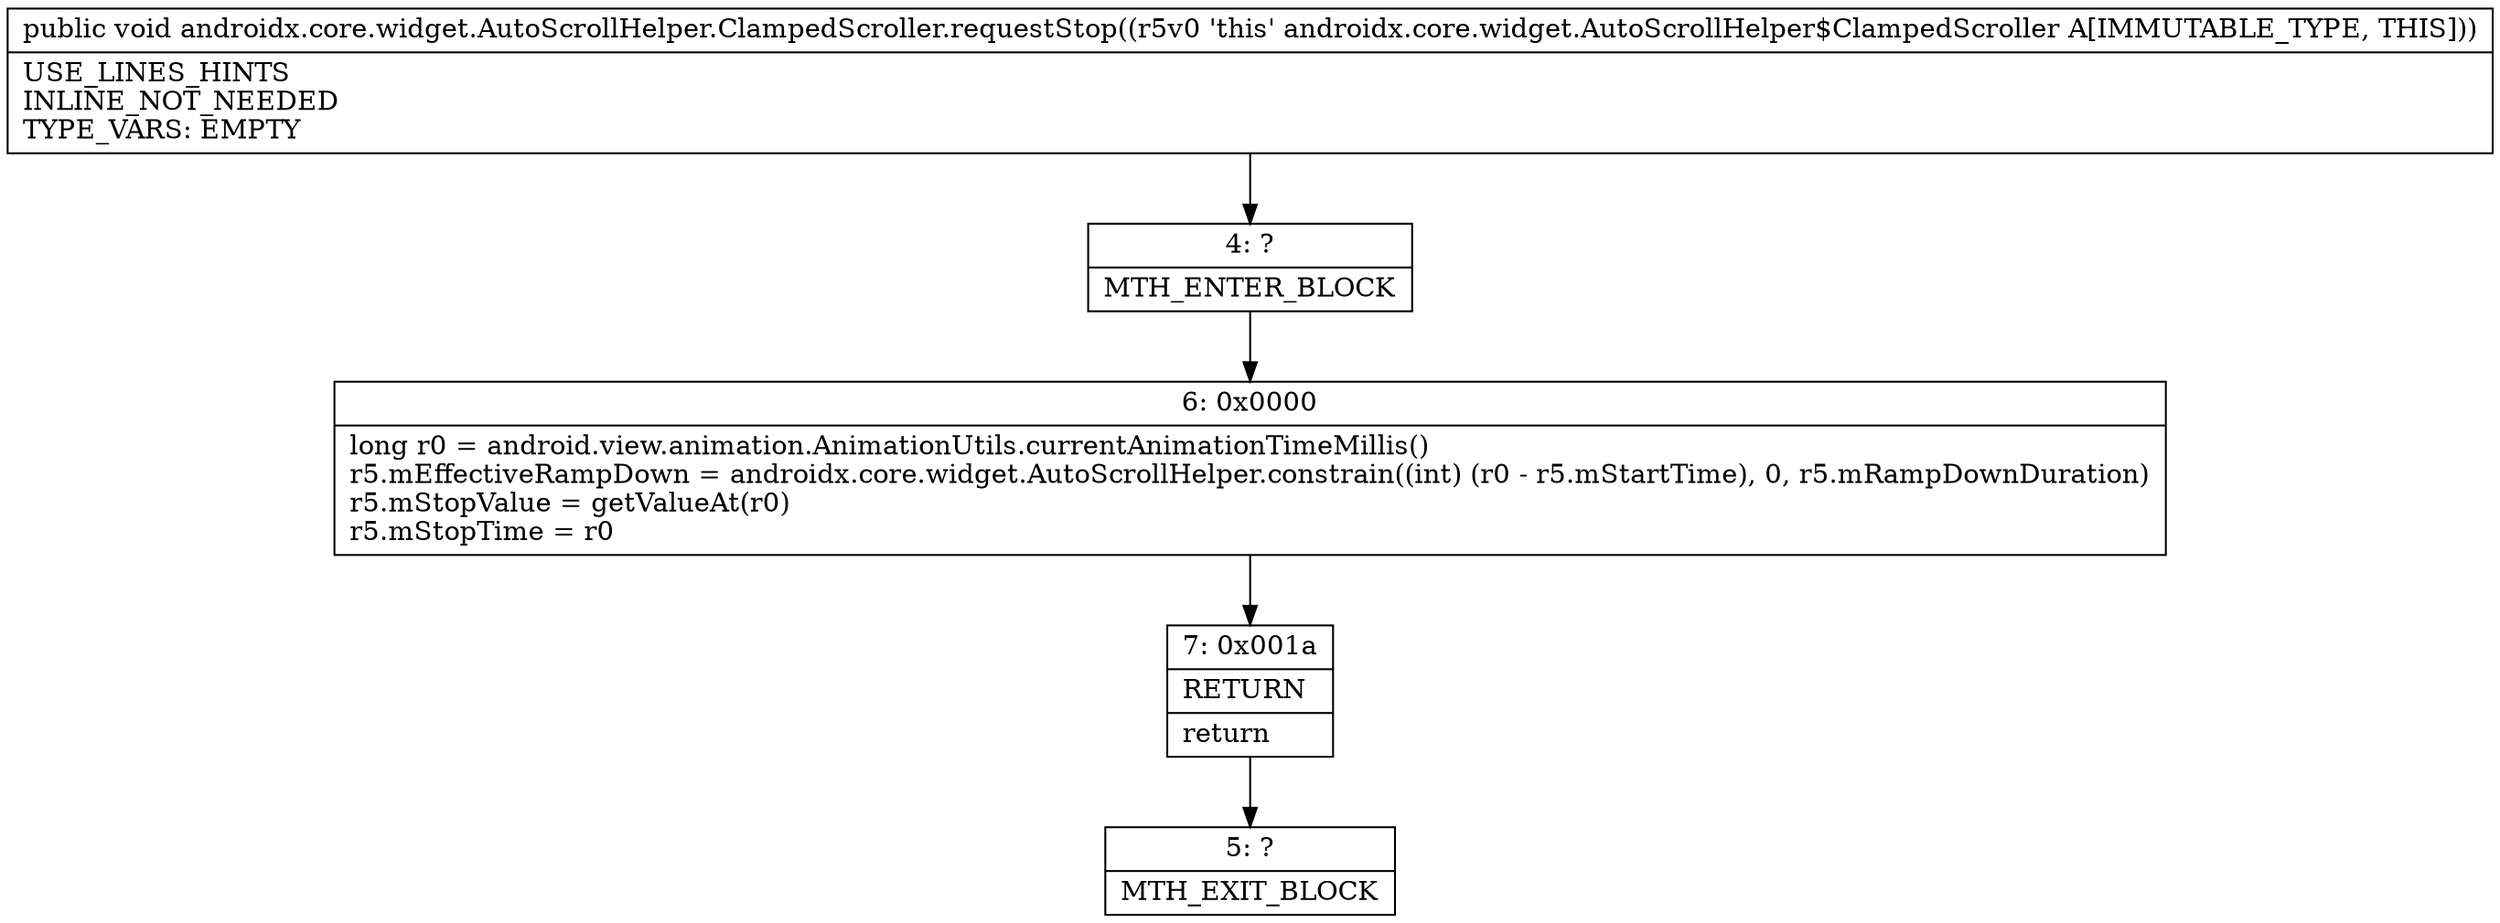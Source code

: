digraph "CFG forandroidx.core.widget.AutoScrollHelper.ClampedScroller.requestStop()V" {
Node_4 [shape=record,label="{4\:\ ?|MTH_ENTER_BLOCK\l}"];
Node_6 [shape=record,label="{6\:\ 0x0000|long r0 = android.view.animation.AnimationUtils.currentAnimationTimeMillis()\lr5.mEffectiveRampDown = androidx.core.widget.AutoScrollHelper.constrain((int) (r0 \- r5.mStartTime), 0, r5.mRampDownDuration)\lr5.mStopValue = getValueAt(r0)\lr5.mStopTime = r0\l}"];
Node_7 [shape=record,label="{7\:\ 0x001a|RETURN\l|return\l}"];
Node_5 [shape=record,label="{5\:\ ?|MTH_EXIT_BLOCK\l}"];
MethodNode[shape=record,label="{public void androidx.core.widget.AutoScrollHelper.ClampedScroller.requestStop((r5v0 'this' androidx.core.widget.AutoScrollHelper$ClampedScroller A[IMMUTABLE_TYPE, THIS]))  | USE_LINES_HINTS\lINLINE_NOT_NEEDED\lTYPE_VARS: EMPTY\l}"];
MethodNode -> Node_4;Node_4 -> Node_6;
Node_6 -> Node_7;
Node_7 -> Node_5;
}


